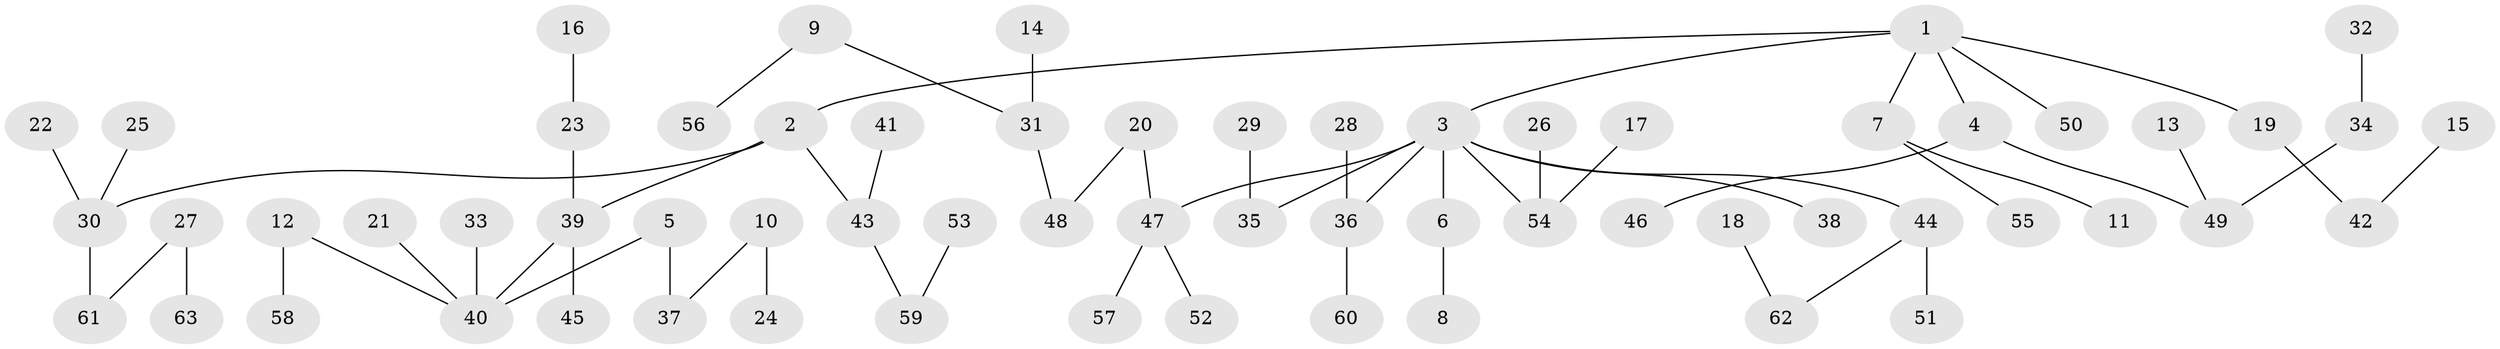 // original degree distribution, {4: 0.088, 7: 0.016, 6: 0.016, 3: 0.104, 2: 0.208, 5: 0.032, 1: 0.536}
// Generated by graph-tools (version 1.1) at 2025/50/03/09/25 03:50:21]
// undirected, 63 vertices, 62 edges
graph export_dot {
graph [start="1"]
  node [color=gray90,style=filled];
  1;
  2;
  3;
  4;
  5;
  6;
  7;
  8;
  9;
  10;
  11;
  12;
  13;
  14;
  15;
  16;
  17;
  18;
  19;
  20;
  21;
  22;
  23;
  24;
  25;
  26;
  27;
  28;
  29;
  30;
  31;
  32;
  33;
  34;
  35;
  36;
  37;
  38;
  39;
  40;
  41;
  42;
  43;
  44;
  45;
  46;
  47;
  48;
  49;
  50;
  51;
  52;
  53;
  54;
  55;
  56;
  57;
  58;
  59;
  60;
  61;
  62;
  63;
  1 -- 2 [weight=1.0];
  1 -- 3 [weight=1.0];
  1 -- 4 [weight=1.0];
  1 -- 7 [weight=1.0];
  1 -- 19 [weight=1.0];
  1 -- 50 [weight=1.0];
  2 -- 30 [weight=1.0];
  2 -- 39 [weight=1.0];
  2 -- 43 [weight=1.0];
  3 -- 6 [weight=1.0];
  3 -- 35 [weight=1.0];
  3 -- 36 [weight=1.0];
  3 -- 38 [weight=1.0];
  3 -- 44 [weight=1.0];
  3 -- 47 [weight=1.0];
  3 -- 54 [weight=1.0];
  4 -- 46 [weight=1.0];
  4 -- 49 [weight=1.0];
  5 -- 37 [weight=1.0];
  5 -- 40 [weight=1.0];
  6 -- 8 [weight=1.0];
  7 -- 11 [weight=1.0];
  7 -- 55 [weight=1.0];
  9 -- 31 [weight=1.0];
  9 -- 56 [weight=1.0];
  10 -- 24 [weight=1.0];
  10 -- 37 [weight=1.0];
  12 -- 40 [weight=1.0];
  12 -- 58 [weight=1.0];
  13 -- 49 [weight=1.0];
  14 -- 31 [weight=1.0];
  15 -- 42 [weight=1.0];
  16 -- 23 [weight=1.0];
  17 -- 54 [weight=1.0];
  18 -- 62 [weight=1.0];
  19 -- 42 [weight=1.0];
  20 -- 47 [weight=1.0];
  20 -- 48 [weight=1.0];
  21 -- 40 [weight=1.0];
  22 -- 30 [weight=1.0];
  23 -- 39 [weight=1.0];
  25 -- 30 [weight=1.0];
  26 -- 54 [weight=1.0];
  27 -- 61 [weight=1.0];
  27 -- 63 [weight=1.0];
  28 -- 36 [weight=1.0];
  29 -- 35 [weight=1.0];
  30 -- 61 [weight=1.0];
  31 -- 48 [weight=1.0];
  32 -- 34 [weight=1.0];
  33 -- 40 [weight=1.0];
  34 -- 49 [weight=1.0];
  36 -- 60 [weight=1.0];
  39 -- 40 [weight=1.0];
  39 -- 45 [weight=1.0];
  41 -- 43 [weight=1.0];
  43 -- 59 [weight=1.0];
  44 -- 51 [weight=1.0];
  44 -- 62 [weight=1.0];
  47 -- 52 [weight=1.0];
  47 -- 57 [weight=1.0];
  53 -- 59 [weight=1.0];
}
